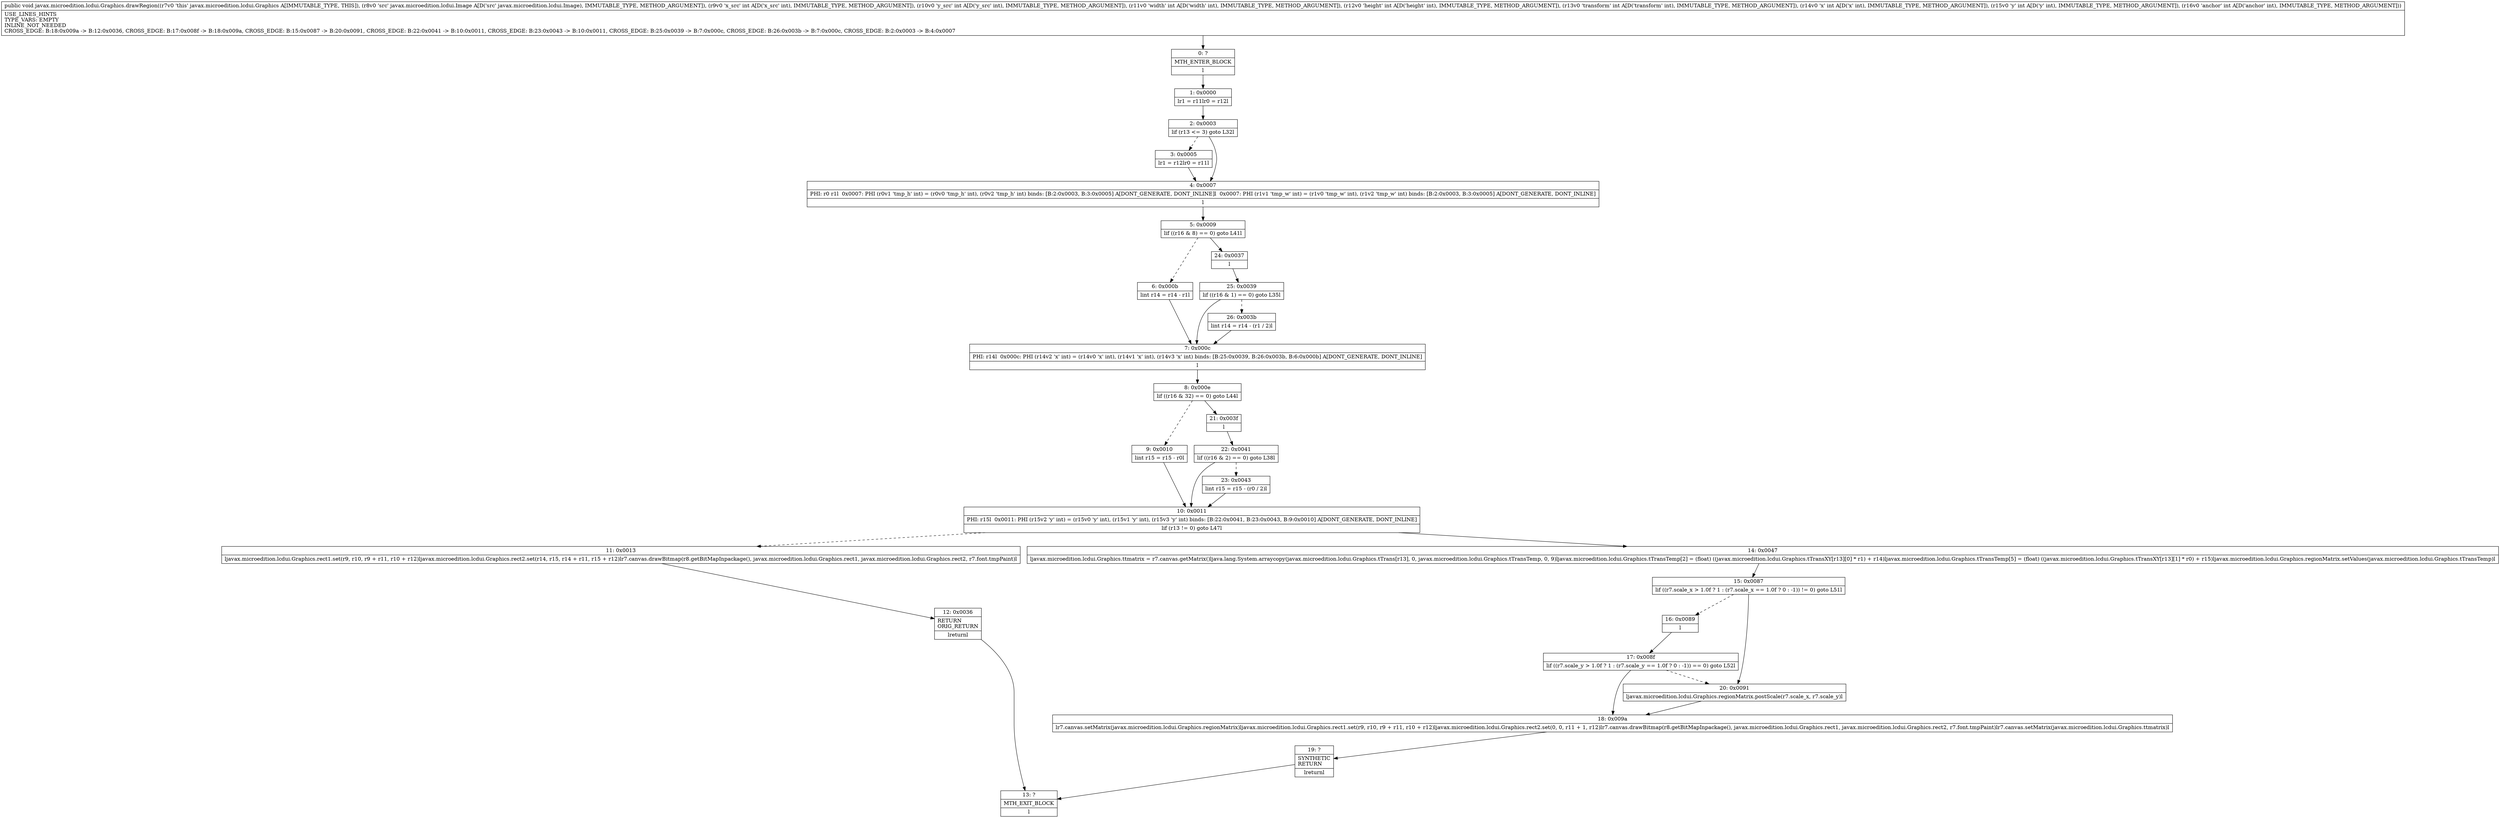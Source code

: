 digraph "CFG forjavax.microedition.lcdui.Graphics.drawRegion(Ljavax\/microedition\/lcdui\/Image;IIIIIIII)V" {
Node_0 [shape=record,label="{0\:\ ?|MTH_ENTER_BLOCK\l|l}"];
Node_1 [shape=record,label="{1\:\ 0x0000|lr1 = r11lr0 = r12l}"];
Node_2 [shape=record,label="{2\:\ 0x0003|lif (r13 \<= 3) goto L32l}"];
Node_3 [shape=record,label="{3\:\ 0x0005|lr1 = r12lr0 = r11l}"];
Node_4 [shape=record,label="{4\:\ 0x0007|PHI: r0 r1l  0x0007: PHI (r0v1 'tmp_h' int) = (r0v0 'tmp_h' int), (r0v2 'tmp_h' int) binds: [B:2:0x0003, B:3:0x0005] A[DONT_GENERATE, DONT_INLINE]l  0x0007: PHI (r1v1 'tmp_w' int) = (r1v0 'tmp_w' int), (r1v2 'tmp_w' int) binds: [B:2:0x0003, B:3:0x0005] A[DONT_GENERATE, DONT_INLINE]\l|l}"];
Node_5 [shape=record,label="{5\:\ 0x0009|lif ((r16 & 8) == 0) goto L41l}"];
Node_6 [shape=record,label="{6\:\ 0x000b|lint r14 = r14 \- r1l}"];
Node_7 [shape=record,label="{7\:\ 0x000c|PHI: r14l  0x000c: PHI (r14v2 'x' int) = (r14v0 'x' int), (r14v1 'x' int), (r14v3 'x' int) binds: [B:25:0x0039, B:26:0x003b, B:6:0x000b] A[DONT_GENERATE, DONT_INLINE]\l|l}"];
Node_8 [shape=record,label="{8\:\ 0x000e|lif ((r16 & 32) == 0) goto L44l}"];
Node_9 [shape=record,label="{9\:\ 0x0010|lint r15 = r15 \- r0l}"];
Node_10 [shape=record,label="{10\:\ 0x0011|PHI: r15l  0x0011: PHI (r15v2 'y' int) = (r15v0 'y' int), (r15v1 'y' int), (r15v3 'y' int) binds: [B:22:0x0041, B:23:0x0043, B:9:0x0010] A[DONT_GENERATE, DONT_INLINE]\l|lif (r13 != 0) goto L47l}"];
Node_11 [shape=record,label="{11\:\ 0x0013|ljavax.microedition.lcdui.Graphics.rect1.set(r9, r10, r9 + r11, r10 + r12)ljavax.microedition.lcdui.Graphics.rect2.set(r14, r15, r14 + r11, r15 + r12)lr7.canvas.drawBitmap(r8.getBitMapInpackage(), javax.microedition.lcdui.Graphics.rect1, javax.microedition.lcdui.Graphics.rect2, r7.font.tmpPaint)l}"];
Node_12 [shape=record,label="{12\:\ 0x0036|RETURN\lORIG_RETURN\l|lreturnl}"];
Node_13 [shape=record,label="{13\:\ ?|MTH_EXIT_BLOCK\l|l}"];
Node_14 [shape=record,label="{14\:\ 0x0047|ljavax.microedition.lcdui.Graphics.ttmatrix = r7.canvas.getMatrix()ljava.lang.System.arraycopy(javax.microedition.lcdui.Graphics.tTrans[r13], 0, javax.microedition.lcdui.Graphics.tTransTemp, 0, 9)ljavax.microedition.lcdui.Graphics.tTransTemp[2] = (float) ((javax.microedition.lcdui.Graphics.tTransXY[r13][0] * r1) + r14)ljavax.microedition.lcdui.Graphics.tTransTemp[5] = (float) ((javax.microedition.lcdui.Graphics.tTransXY[r13][1] * r0) + r15)ljavax.microedition.lcdui.Graphics.regionMatrix.setValues(javax.microedition.lcdui.Graphics.tTransTemp)l}"];
Node_15 [shape=record,label="{15\:\ 0x0087|lif ((r7.scale_x \> 1.0f ? 1 : (r7.scale_x == 1.0f ? 0 : \-1)) != 0) goto L51l}"];
Node_16 [shape=record,label="{16\:\ 0x0089|l}"];
Node_17 [shape=record,label="{17\:\ 0x008f|lif ((r7.scale_y \> 1.0f ? 1 : (r7.scale_y == 1.0f ? 0 : \-1)) == 0) goto L52l}"];
Node_18 [shape=record,label="{18\:\ 0x009a|lr7.canvas.setMatrix(javax.microedition.lcdui.Graphics.regionMatrix)ljavax.microedition.lcdui.Graphics.rect1.set(r9, r10, r9 + r11, r10 + r12)ljavax.microedition.lcdui.Graphics.rect2.set(0, 0, r11 + 1, r12)lr7.canvas.drawBitmap(r8.getBitMapInpackage(), javax.microedition.lcdui.Graphics.rect1, javax.microedition.lcdui.Graphics.rect2, r7.font.tmpPaint)lr7.canvas.setMatrix(javax.microedition.lcdui.Graphics.ttmatrix)l}"];
Node_19 [shape=record,label="{19\:\ ?|SYNTHETIC\lRETURN\l|lreturnl}"];
Node_20 [shape=record,label="{20\:\ 0x0091|ljavax.microedition.lcdui.Graphics.regionMatrix.postScale(r7.scale_x, r7.scale_y)l}"];
Node_21 [shape=record,label="{21\:\ 0x003f|l}"];
Node_22 [shape=record,label="{22\:\ 0x0041|lif ((r16 & 2) == 0) goto L38l}"];
Node_23 [shape=record,label="{23\:\ 0x0043|lint r15 = r15 \- (r0 \/ 2)l}"];
Node_24 [shape=record,label="{24\:\ 0x0037|l}"];
Node_25 [shape=record,label="{25\:\ 0x0039|lif ((r16 & 1) == 0) goto L35l}"];
Node_26 [shape=record,label="{26\:\ 0x003b|lint r14 = r14 \- (r1 \/ 2)l}"];
MethodNode[shape=record,label="{public void javax.microedition.lcdui.Graphics.drawRegion((r7v0 'this' javax.microedition.lcdui.Graphics A[IMMUTABLE_TYPE, THIS]), (r8v0 'src' javax.microedition.lcdui.Image A[D('src' javax.microedition.lcdui.Image), IMMUTABLE_TYPE, METHOD_ARGUMENT]), (r9v0 'x_src' int A[D('x_src' int), IMMUTABLE_TYPE, METHOD_ARGUMENT]), (r10v0 'y_src' int A[D('y_src' int), IMMUTABLE_TYPE, METHOD_ARGUMENT]), (r11v0 'width' int A[D('width' int), IMMUTABLE_TYPE, METHOD_ARGUMENT]), (r12v0 'height' int A[D('height' int), IMMUTABLE_TYPE, METHOD_ARGUMENT]), (r13v0 'transform' int A[D('transform' int), IMMUTABLE_TYPE, METHOD_ARGUMENT]), (r14v0 'x' int A[D('x' int), IMMUTABLE_TYPE, METHOD_ARGUMENT]), (r15v0 'y' int A[D('y' int), IMMUTABLE_TYPE, METHOD_ARGUMENT]), (r16v0 'anchor' int A[D('anchor' int), IMMUTABLE_TYPE, METHOD_ARGUMENT]))  | USE_LINES_HINTS\lTYPE_VARS: EMPTY\lINLINE_NOT_NEEDED\lCROSS_EDGE: B:18:0x009a \-\> B:12:0x0036, CROSS_EDGE: B:17:0x008f \-\> B:18:0x009a, CROSS_EDGE: B:15:0x0087 \-\> B:20:0x0091, CROSS_EDGE: B:22:0x0041 \-\> B:10:0x0011, CROSS_EDGE: B:23:0x0043 \-\> B:10:0x0011, CROSS_EDGE: B:25:0x0039 \-\> B:7:0x000c, CROSS_EDGE: B:26:0x003b \-\> B:7:0x000c, CROSS_EDGE: B:2:0x0003 \-\> B:4:0x0007\l}"];
MethodNode -> Node_0;
Node_0 -> Node_1;
Node_1 -> Node_2;
Node_2 -> Node_3[style=dashed];
Node_2 -> Node_4;
Node_3 -> Node_4;
Node_4 -> Node_5;
Node_5 -> Node_6[style=dashed];
Node_5 -> Node_24;
Node_6 -> Node_7;
Node_7 -> Node_8;
Node_8 -> Node_9[style=dashed];
Node_8 -> Node_21;
Node_9 -> Node_10;
Node_10 -> Node_11[style=dashed];
Node_10 -> Node_14;
Node_11 -> Node_12;
Node_12 -> Node_13;
Node_14 -> Node_15;
Node_15 -> Node_16[style=dashed];
Node_15 -> Node_20;
Node_16 -> Node_17;
Node_17 -> Node_20[style=dashed];
Node_17 -> Node_18;
Node_18 -> Node_19;
Node_19 -> Node_13;
Node_20 -> Node_18;
Node_21 -> Node_22;
Node_22 -> Node_10;
Node_22 -> Node_23[style=dashed];
Node_23 -> Node_10;
Node_24 -> Node_25;
Node_25 -> Node_7;
Node_25 -> Node_26[style=dashed];
Node_26 -> Node_7;
}

